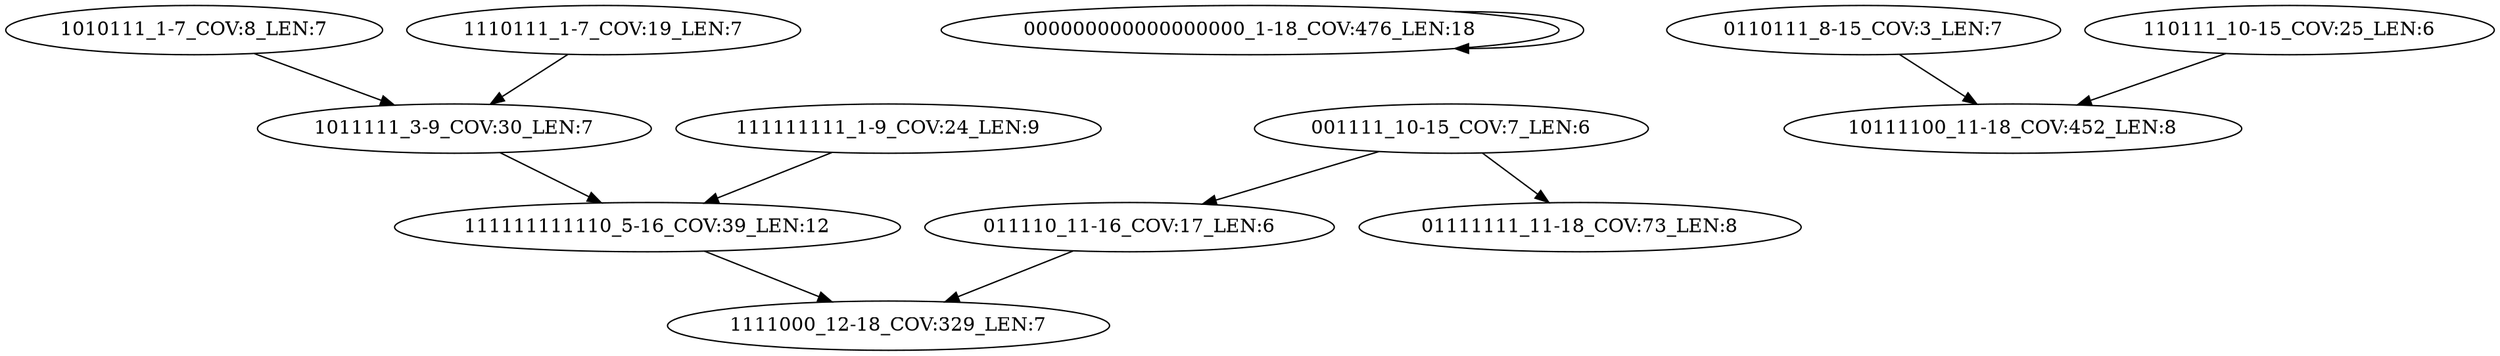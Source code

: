 digraph G {
    "011110_11-16_COV:17_LEN:6" -> "1111000_12-18_COV:329_LEN:7";
    "111111111110_5-16_COV:39_LEN:12" -> "1111000_12-18_COV:329_LEN:7";
    "1010111_1-7_COV:8_LEN:7" -> "1011111_3-9_COV:30_LEN:7";
    "001111_10-15_COV:7_LEN:6" -> "01111111_11-18_COV:73_LEN:8";
    "001111_10-15_COV:7_LEN:6" -> "011110_11-16_COV:17_LEN:6";
    "1011111_3-9_COV:30_LEN:7" -> "111111111110_5-16_COV:39_LEN:12";
    "000000000000000000_1-18_COV:476_LEN:18" -> "000000000000000000_1-18_COV:476_LEN:18";
    "1110111_1-7_COV:19_LEN:7" -> "1011111_3-9_COV:30_LEN:7";
    "0110111_8-15_COV:3_LEN:7" -> "10111100_11-18_COV:452_LEN:8";
    "111111111_1-9_COV:24_LEN:9" -> "111111111110_5-16_COV:39_LEN:12";
    "110111_10-15_COV:25_LEN:6" -> "10111100_11-18_COV:452_LEN:8";
}
